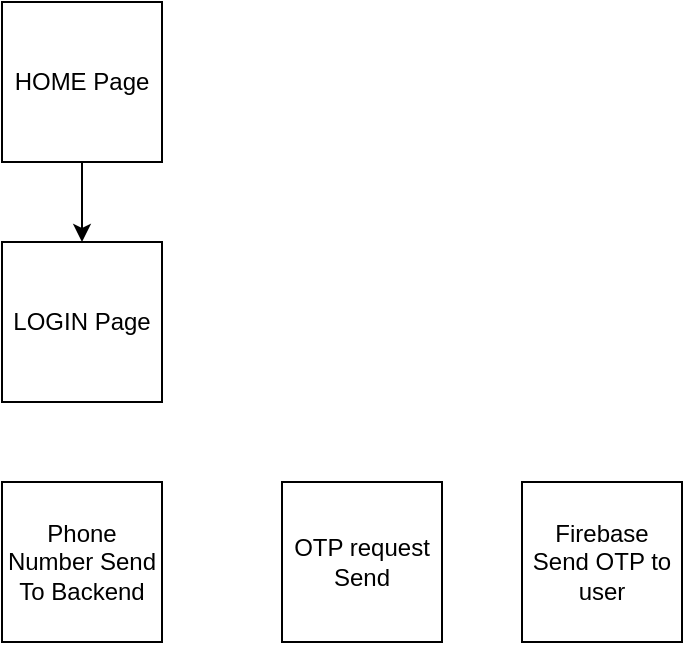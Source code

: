 <mxfile version="24.2.5" type="github">
  <diagram name="Page-1" id="aYVJyqjDcmGrR30JsZjx">
    <mxGraphModel dx="1434" dy="792" grid="1" gridSize="10" guides="1" tooltips="1" connect="1" arrows="1" fold="1" page="1" pageScale="1" pageWidth="850" pageHeight="1100" math="0" shadow="0">
      <root>
        <mxCell id="0" />
        <mxCell id="1" parent="0" />
        <mxCell id="FEdO9RvCR5VDKan-ezxu-3" style="edgeStyle=orthogonalEdgeStyle;rounded=0;orthogonalLoop=1;jettySize=auto;html=1;exitX=0.5;exitY=1;exitDx=0;exitDy=0;entryX=0.5;entryY=0;entryDx=0;entryDy=0;" edge="1" parent="1" source="FEdO9RvCR5VDKan-ezxu-1" target="FEdO9RvCR5VDKan-ezxu-2">
          <mxGeometry relative="1" as="geometry" />
        </mxCell>
        <mxCell id="FEdO9RvCR5VDKan-ezxu-1" value="HOME Page" style="whiteSpace=wrap;html=1;aspect=fixed;" vertex="1" parent="1">
          <mxGeometry x="370" y="60" width="80" height="80" as="geometry" />
        </mxCell>
        <mxCell id="FEdO9RvCR5VDKan-ezxu-2" value="LOGIN Page" style="whiteSpace=wrap;html=1;aspect=fixed;" vertex="1" parent="1">
          <mxGeometry x="370" y="180" width="80" height="80" as="geometry" />
        </mxCell>
        <mxCell id="FEdO9RvCR5VDKan-ezxu-4" value="Phone Number Send&lt;div&gt;To Backend&lt;/div&gt;" style="whiteSpace=wrap;html=1;aspect=fixed;" vertex="1" parent="1">
          <mxGeometry x="370" y="300" width="80" height="80" as="geometry" />
        </mxCell>
        <mxCell id="FEdO9RvCR5VDKan-ezxu-5" value="OTP request Send" style="whiteSpace=wrap;html=1;aspect=fixed;" vertex="1" parent="1">
          <mxGeometry x="510" y="300" width="80" height="80" as="geometry" />
        </mxCell>
        <mxCell id="FEdO9RvCR5VDKan-ezxu-6" value="Firebase Send OTP to user" style="whiteSpace=wrap;html=1;aspect=fixed;" vertex="1" parent="1">
          <mxGeometry x="630" y="300" width="80" height="80" as="geometry" />
        </mxCell>
      </root>
    </mxGraphModel>
  </diagram>
</mxfile>
